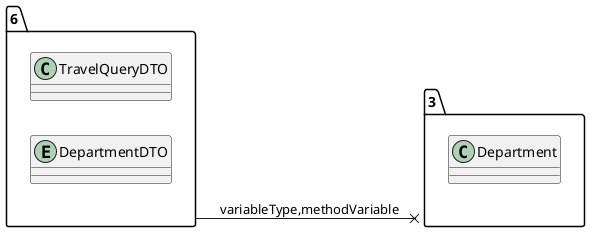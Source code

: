 @startuml 
allow_mixing
left to right direction
package "6"{
class TravelQueryDTO
entity DepartmentDTO

}
package "3"{
class Department

}
"6" --x "3":variableType,methodVariable
@enduml
